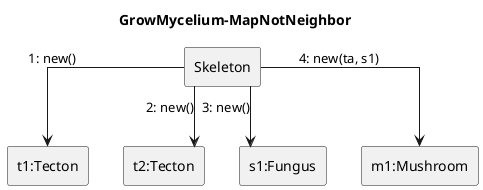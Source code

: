 @startuml Grow-mycelium/map-not-neighbor
skinparam linetype ortho
'left to right direction
title GrowMycelium-MapNotNeighbor

rectangle Skeleton

rectangle "t1:Tecton" as t1
rectangle "t2:Tecton" as t2
rectangle "s1:Fungus" as s1
rectangle "m1:Mushroom" as m1

Skeleton --> t1: 1: new()
Skeleton --> t2: 2: new()
Skeleton --> s1: 3: new()
Skeleton --> m1: 4: new(ta, s1)
'TODO ez így még nem lesz jó, nincs minden attr. beallitva


@enduml